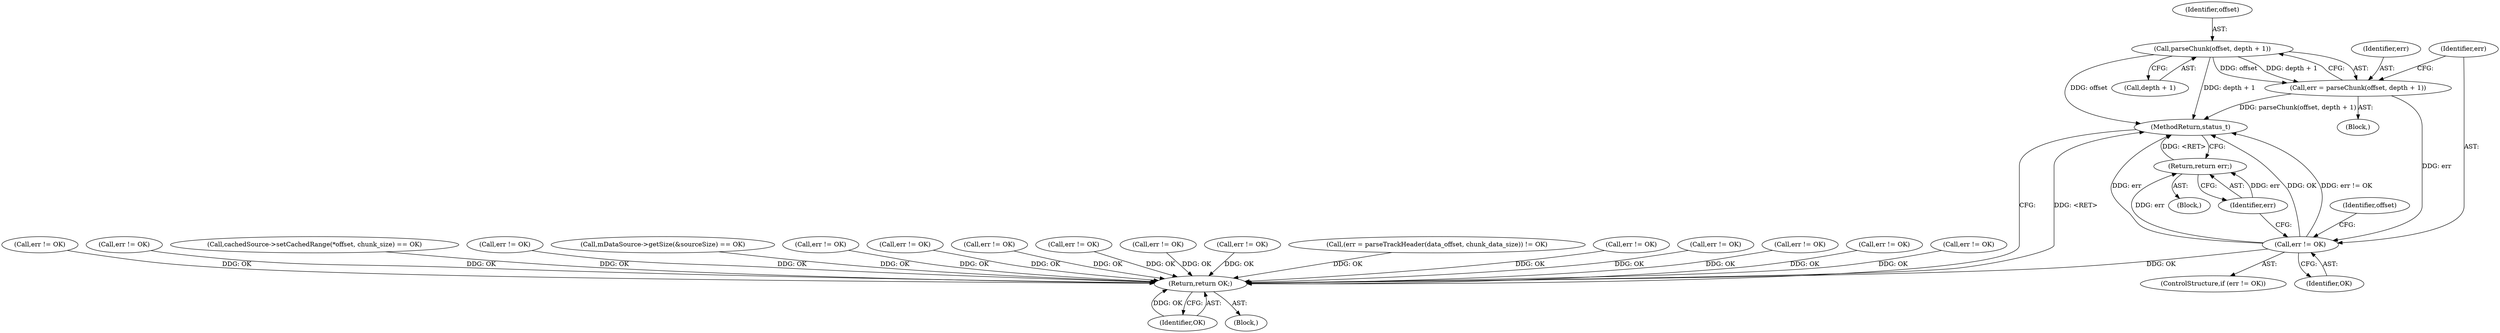 digraph "0_Android_f4a88c8ed4f8186b3d6e2852993e063fc33ff231@pointer" {
"1001738" [label="(Call,parseChunk(offset, depth + 1))"];
"1001736" [label="(Call,err = parseChunk(offset, depth + 1))"];
"1001744" [label="(Call,err != OK)"];
"1001748" [label="(Return,return err;)"];
"1002909" [label="(Return,return OK;)"];
"1000988" [label="(Call,(err = parseTrackHeader(data_offset, chunk_data_size)) != OK)"];
"1001732" [label="(Identifier,offset)"];
"1001736" [label="(Call,err = parseChunk(offset, depth + 1))"];
"1000565" [label="(Call,err != OK)"];
"1001973" [label="(Call,err != OK)"];
"1002129" [label="(Call,err != OK)"];
"1002910" [label="(Identifier,OK)"];
"1001824" [label="(Call,err != OK)"];
"1001747" [label="(Block,)"];
"1002909" [label="(Return,return OK;)"];
"1001992" [label="(Call,err != OK)"];
"1001746" [label="(Identifier,OK)"];
"1002295" [label="(Call,err != OK)"];
"1001734" [label="(Block,)"];
"1001740" [label="(Call,depth + 1)"];
"1001749" [label="(Identifier,err)"];
"1001743" [label="(ControlStructure,if (err != OK))"];
"1002859" [label="(Call,err != OK)"];
"1000394" [label="(Call,cachedSource->setCachedRange(*offset, chunk_size) == OK)"];
"1001791" [label="(Call,err != OK)"];
"1002911" [label="(MethodReturn,status_t)"];
"1000106" [label="(Block,)"];
"1001737" [label="(Identifier,err)"];
"1001748" [label="(Return,return err;)"];
"1000191" [label="(Call,mDataSource->getSize(&sourceSize) == OK)"];
"1001772" [label="(Call,err != OK)"];
"1001744" [label="(Call,err != OK)"];
"1001610" [label="(Call,err != OK)"];
"1001745" [label="(Identifier,err)"];
"1002330" [label="(Call,err != OK)"];
"1001738" [label="(Call,parseChunk(offset, depth + 1))"];
"1001954" [label="(Call,err != OK)"];
"1000493" [label="(Call,err != OK)"];
"1001475" [label="(Call,err != OK)"];
"1001739" [label="(Identifier,offset)"];
"1001738" -> "1001736"  [label="AST: "];
"1001738" -> "1001740"  [label="CFG: "];
"1001739" -> "1001738"  [label="AST: "];
"1001740" -> "1001738"  [label="AST: "];
"1001736" -> "1001738"  [label="CFG: "];
"1001738" -> "1002911"  [label="DDG: depth + 1"];
"1001738" -> "1002911"  [label="DDG: offset"];
"1001738" -> "1001736"  [label="DDG: offset"];
"1001738" -> "1001736"  [label="DDG: depth + 1"];
"1001736" -> "1001734"  [label="AST: "];
"1001737" -> "1001736"  [label="AST: "];
"1001745" -> "1001736"  [label="CFG: "];
"1001736" -> "1002911"  [label="DDG: parseChunk(offset, depth + 1)"];
"1001736" -> "1001744"  [label="DDG: err"];
"1001744" -> "1001743"  [label="AST: "];
"1001744" -> "1001746"  [label="CFG: "];
"1001745" -> "1001744"  [label="AST: "];
"1001746" -> "1001744"  [label="AST: "];
"1001732" -> "1001744"  [label="CFG: "];
"1001749" -> "1001744"  [label="CFG: "];
"1001744" -> "1002911"  [label="DDG: OK"];
"1001744" -> "1002911"  [label="DDG: err != OK"];
"1001744" -> "1002911"  [label="DDG: err"];
"1001744" -> "1001748"  [label="DDG: err"];
"1001744" -> "1002909"  [label="DDG: OK"];
"1001748" -> "1001747"  [label="AST: "];
"1001748" -> "1001749"  [label="CFG: "];
"1001749" -> "1001748"  [label="AST: "];
"1002911" -> "1001748"  [label="CFG: "];
"1001748" -> "1002911"  [label="DDG: <RET>"];
"1001749" -> "1001748"  [label="DDG: err"];
"1002909" -> "1000106"  [label="AST: "];
"1002909" -> "1002910"  [label="CFG: "];
"1002910" -> "1002909"  [label="AST: "];
"1002911" -> "1002909"  [label="CFG: "];
"1002909" -> "1002911"  [label="DDG: <RET>"];
"1002910" -> "1002909"  [label="DDG: OK"];
"1002295" -> "1002909"  [label="DDG: OK"];
"1000191" -> "1002909"  [label="DDG: OK"];
"1000493" -> "1002909"  [label="DDG: OK"];
"1000565" -> "1002909"  [label="DDG: OK"];
"1001772" -> "1002909"  [label="DDG: OK"];
"1001791" -> "1002909"  [label="DDG: OK"];
"1000394" -> "1002909"  [label="DDG: OK"];
"1002859" -> "1002909"  [label="DDG: OK"];
"1001973" -> "1002909"  [label="DDG: OK"];
"1002129" -> "1002909"  [label="DDG: OK"];
"1001475" -> "1002909"  [label="DDG: OK"];
"1001610" -> "1002909"  [label="DDG: OK"];
"1001992" -> "1002909"  [label="DDG: OK"];
"1001954" -> "1002909"  [label="DDG: OK"];
"1000988" -> "1002909"  [label="DDG: OK"];
"1001824" -> "1002909"  [label="DDG: OK"];
"1002330" -> "1002909"  [label="DDG: OK"];
}
